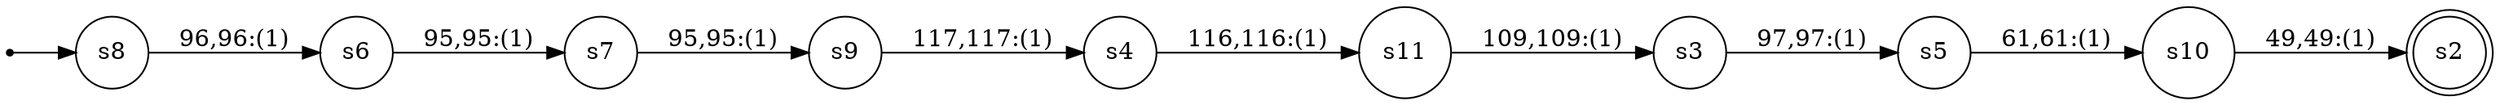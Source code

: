 
      digraph G {
        rankdir=LR;
        init [shape=point];
        node [shape = doublecircle];
        s2
        node [shape = circle];
        init -> s8;
        s11 -> s3 [label = "109,109:(1)"]
        s10 -> s2 [label = "49,49:(1)"]
        s9 -> s4 [label = "117,117:(1)"]
        s8 -> s6 [label = "96,96:(1)"]
        s7 -> s9 [label = "95,95:(1)"]
        s6 -> s7 [label = "95,95:(1)"]
        s5 -> s10 [label = "61,61:(1)"]
        s4 -> s11 [label = "116,116:(1)"]
        s3 -> s5 [label = "97,97:(1)"]}